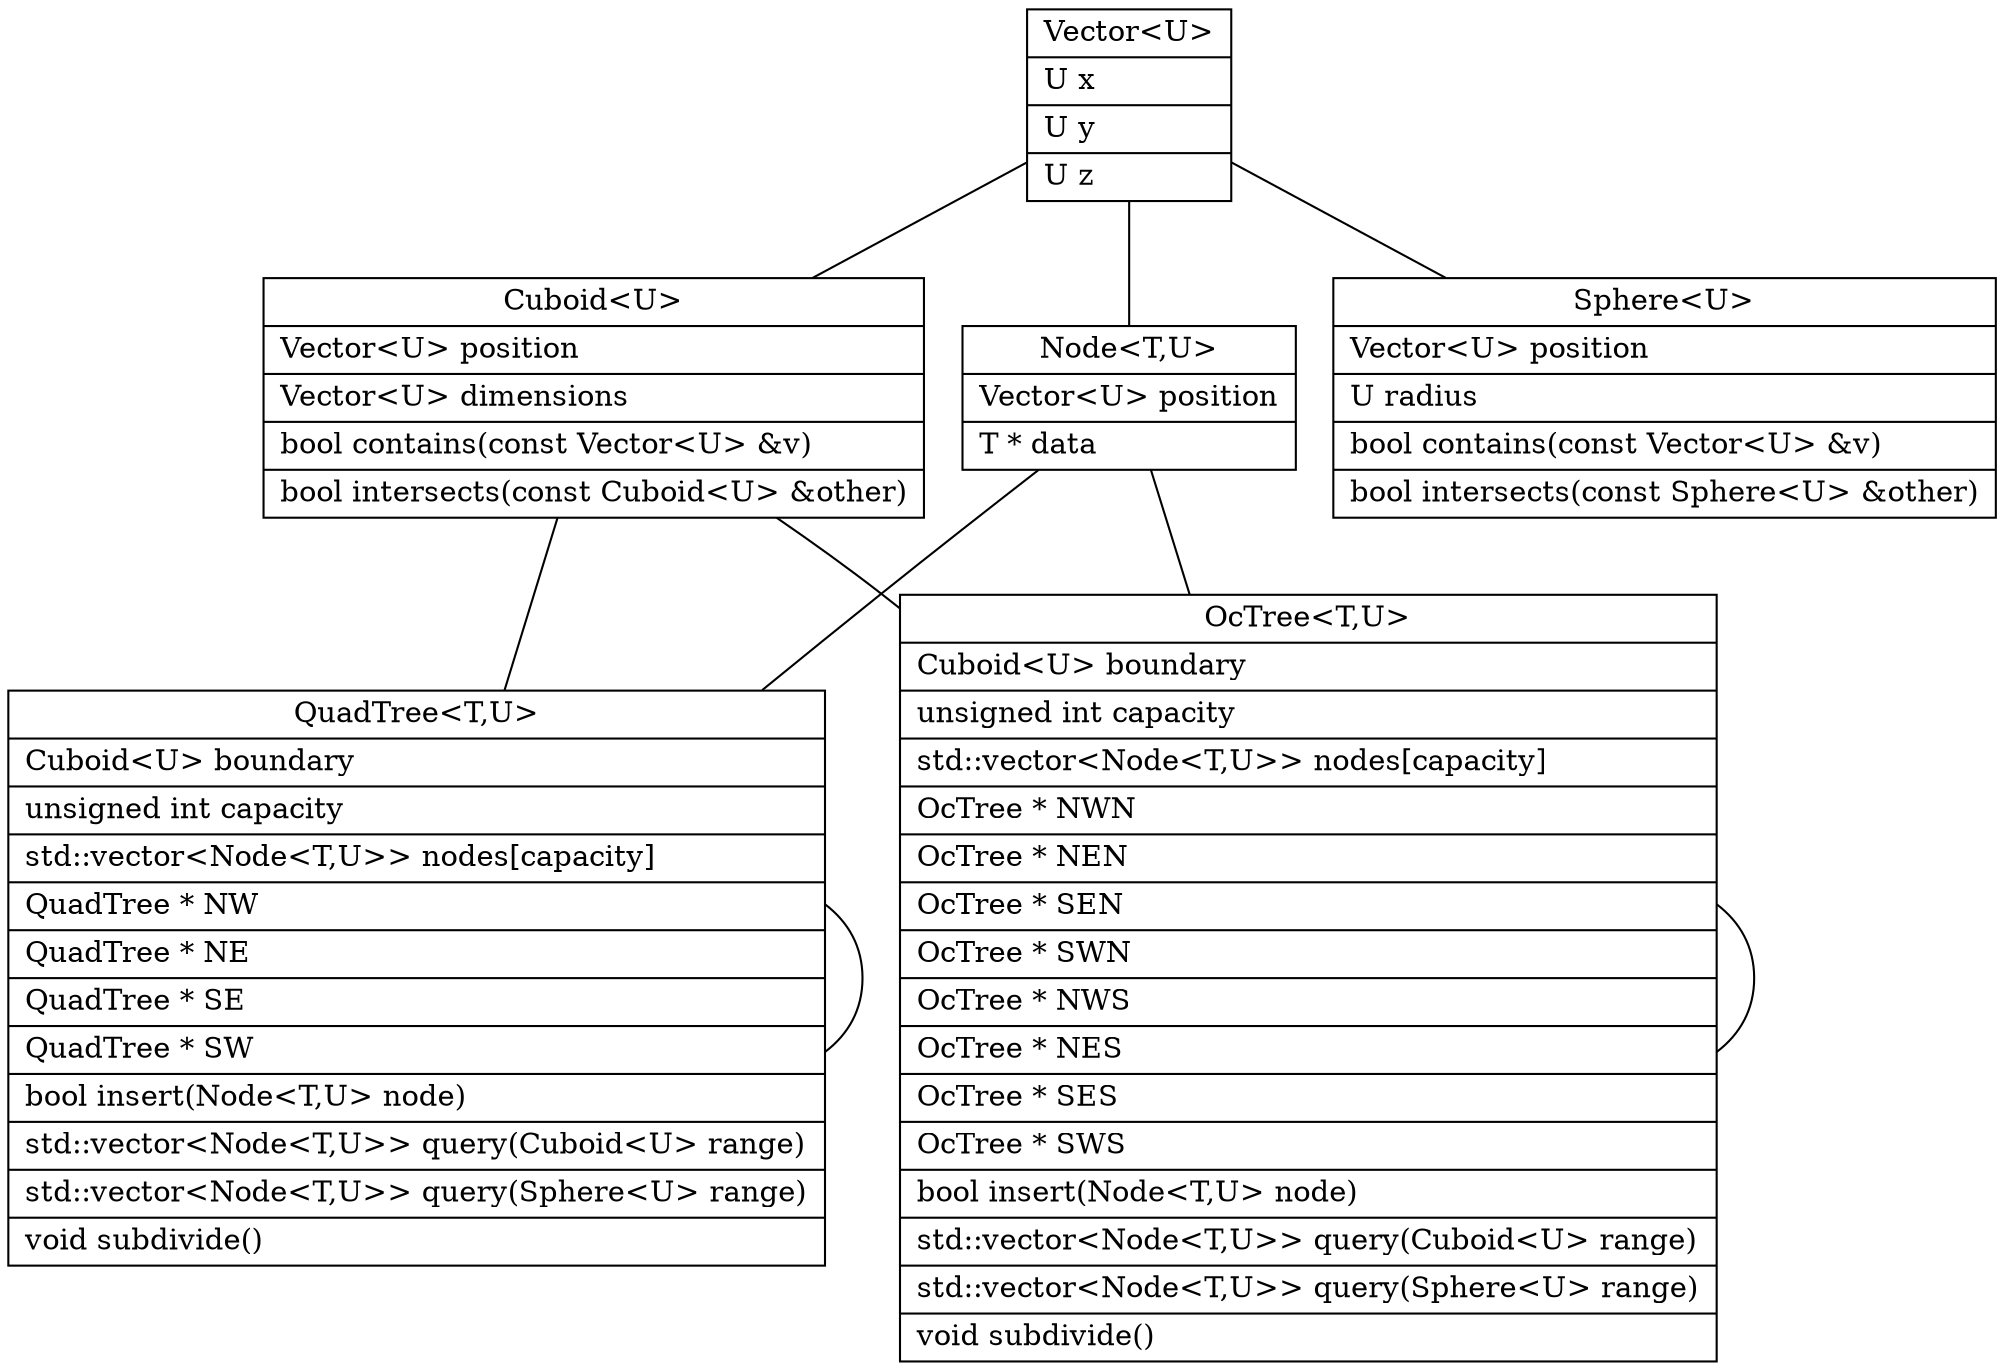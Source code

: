 graph classes {
	
	graph [bgcolor=transparent]
	node [shape=record,style=filled,fillcolor=white]

	Vector [label="{Vector\<U\>|
			  U x\l|
			  U y\l|
			  U z\l}"]

	Element [label="{Node\<T,U\>|
			  Vector\<U\> position\l|
			  T * data\l}"]

	Sphere [label="{Sphere\<U\>|
			Vector\<U\> position\l|
			U radius\l|
			bool contains(const Vector\<U\> &v)\l|
			bool intersects(const Sphere\<U\> &other)\l}"]

	Cuboid [label="{Cuboid\<U\>|
			Vector\<U\> position\l|
			Vector\<U\> dimensions\l|
			bool contains(const Vector\<U\> &v)\l|
			bool intersects(const Cuboid\<U\> &other)\l}"]

	QuadTree [label="{QuadTree\<T,U\>|
			   Cuboid\<U\> boundary\l|
			   unsigned int capacity\l|
			   std::vector\<Node\<T,U\>\> nodes[capacity]\l|
			   QuadTree * NW\l|
			   QuadTree * NE\l|
			   QuadTree * SE\l|
			   QuadTree * SW\l|
			   bool insert(Node\<T,U\> node)\l|
			   std::vector\<Node\<T,U\>\> query(Cuboid\<U\> range)\l|
			   std::vector\<Node\<T,U\>\> query(Sphere\<U\> range)\l|
			   void subdivide()\l}"]
	
	OcTree [label="{OcTree\<T,U\>|
			  Cuboid\<U\> boundary\l|
			  unsigned int capacity\l|
			  std::vector\<Node\<T,U\>\> nodes[capacity]\l|
			  OcTree * NWN\l|
			  OcTree * NEN\l|
			  OcTree * SEN\l|
			  OcTree * SWN\l|
			  OcTree * NWS\l|
			  OcTree * NES\l|
			  OcTree * SES\l|
			  OcTree * SWS\l|
			  bool insert(Node\<T,U\> node)\l|
			  std::vector\<Node\<T,U\>\> query(Cuboid\<U\> range)\l|
			  std::vector\<Node\<T,U\>\> query(Sphere\<U\> range)\l|
			  void subdivide()\l}"]
	
	Vector -- Element
	Vector -- Cuboid
	Vector -- Sphere
	Element -- QuadTree
	Element -- OcTree
	Cuboid -- QuadTree
	Cuboid -- OcTree
	QuadTree -- QuadTree
	OcTree -- OcTree

}

